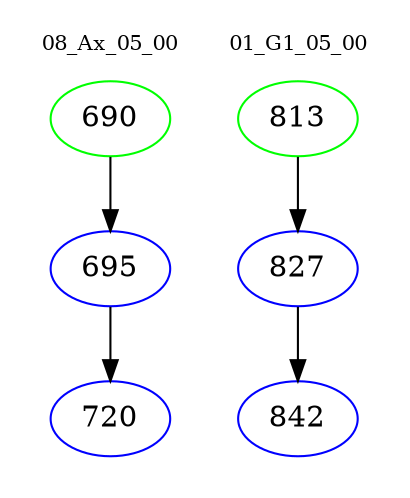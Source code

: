 digraph{
subgraph cluster_0 {
color = white
label = "08_Ax_05_00";
fontsize=10;
T0_690 [label="690", color="green"]
T0_690 -> T0_695 [color="black"]
T0_695 [label="695", color="blue"]
T0_695 -> T0_720 [color="black"]
T0_720 [label="720", color="blue"]
}
subgraph cluster_1 {
color = white
label = "01_G1_05_00";
fontsize=10;
T1_813 [label="813", color="green"]
T1_813 -> T1_827 [color="black"]
T1_827 [label="827", color="blue"]
T1_827 -> T1_842 [color="black"]
T1_842 [label="842", color="blue"]
}
}
